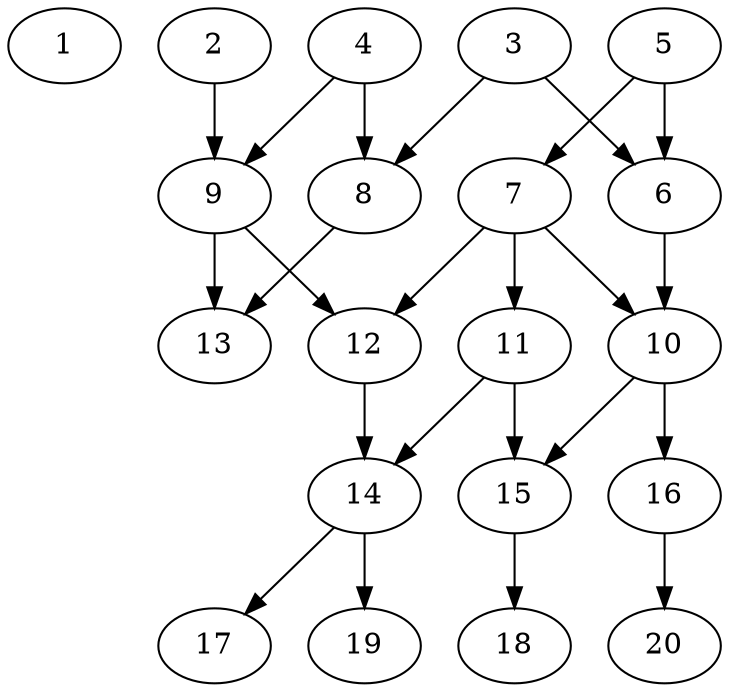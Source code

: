 // DAG automatically generated by daggen at Thu Oct  3 13:58:42 2019
// ./daggen --dot -n 20 --ccr 0.3 --fat 0.5 --regular 0.7 --density 0.5 --mindata 5242880 --maxdata 52428800 
digraph G {
  1 [size="124873387", alpha="0.02", expect_size="37462016"] 
  2 [size="25651200", alpha="0.07", expect_size="7695360"] 
  2 -> 9 [size ="7695360"]
  3 [size="119910400", alpha="0.03", expect_size="35973120"] 
  3 -> 6 [size ="35973120"]
  3 -> 8 [size ="35973120"]
  4 [size="67604480", alpha="0.15", expect_size="20281344"] 
  4 -> 8 [size ="20281344"]
  4 -> 9 [size ="20281344"]
  5 [size="83968000", alpha="0.14", expect_size="25190400"] 
  5 -> 6 [size ="25190400"]
  5 -> 7 [size ="25190400"]
  6 [size="39284053", alpha="0.05", expect_size="11785216"] 
  6 -> 10 [size ="11785216"]
  7 [size="42468693", alpha="0.15", expect_size="12740608"] 
  7 -> 10 [size ="12740608"]
  7 -> 11 [size ="12740608"]
  7 -> 12 [size ="12740608"]
  8 [size="30733653", alpha="0.07", expect_size="9220096"] 
  8 -> 13 [size ="9220096"]
  9 [size="110865067", alpha="0.06", expect_size="33259520"] 
  9 -> 12 [size ="33259520"]
  9 -> 13 [size ="33259520"]
  10 [size="93416107", alpha="0.13", expect_size="28024832"] 
  10 -> 15 [size ="28024832"]
  10 -> 16 [size ="28024832"]
  11 [size="40086187", alpha="0.01", expect_size="12025856"] 
  11 -> 14 [size ="12025856"]
  11 -> 15 [size ="12025856"]
  12 [size="56995840", alpha="0.11", expect_size="17098752"] 
  12 -> 14 [size ="17098752"]
  13 [size="114210133", alpha="0.16", expect_size="34263040"] 
  14 [size="138267307", alpha="0.16", expect_size="41480192"] 
  14 -> 17 [size ="41480192"]
  14 -> 19 [size ="41480192"]
  15 [size="96375467", alpha="0.16", expect_size="28912640"] 
  15 -> 18 [size ="28912640"]
  16 [size="51671040", alpha="0.03", expect_size="15501312"] 
  16 -> 20 [size ="15501312"]
  17 [size="90094933", alpha="0.03", expect_size="27028480"] 
  18 [size="49418240", alpha="0.02", expect_size="14825472"] 
  19 [size="100833280", alpha="0.04", expect_size="30249984"] 
  20 [size="147705173", alpha="0.20", expect_size="44311552"] 
}

